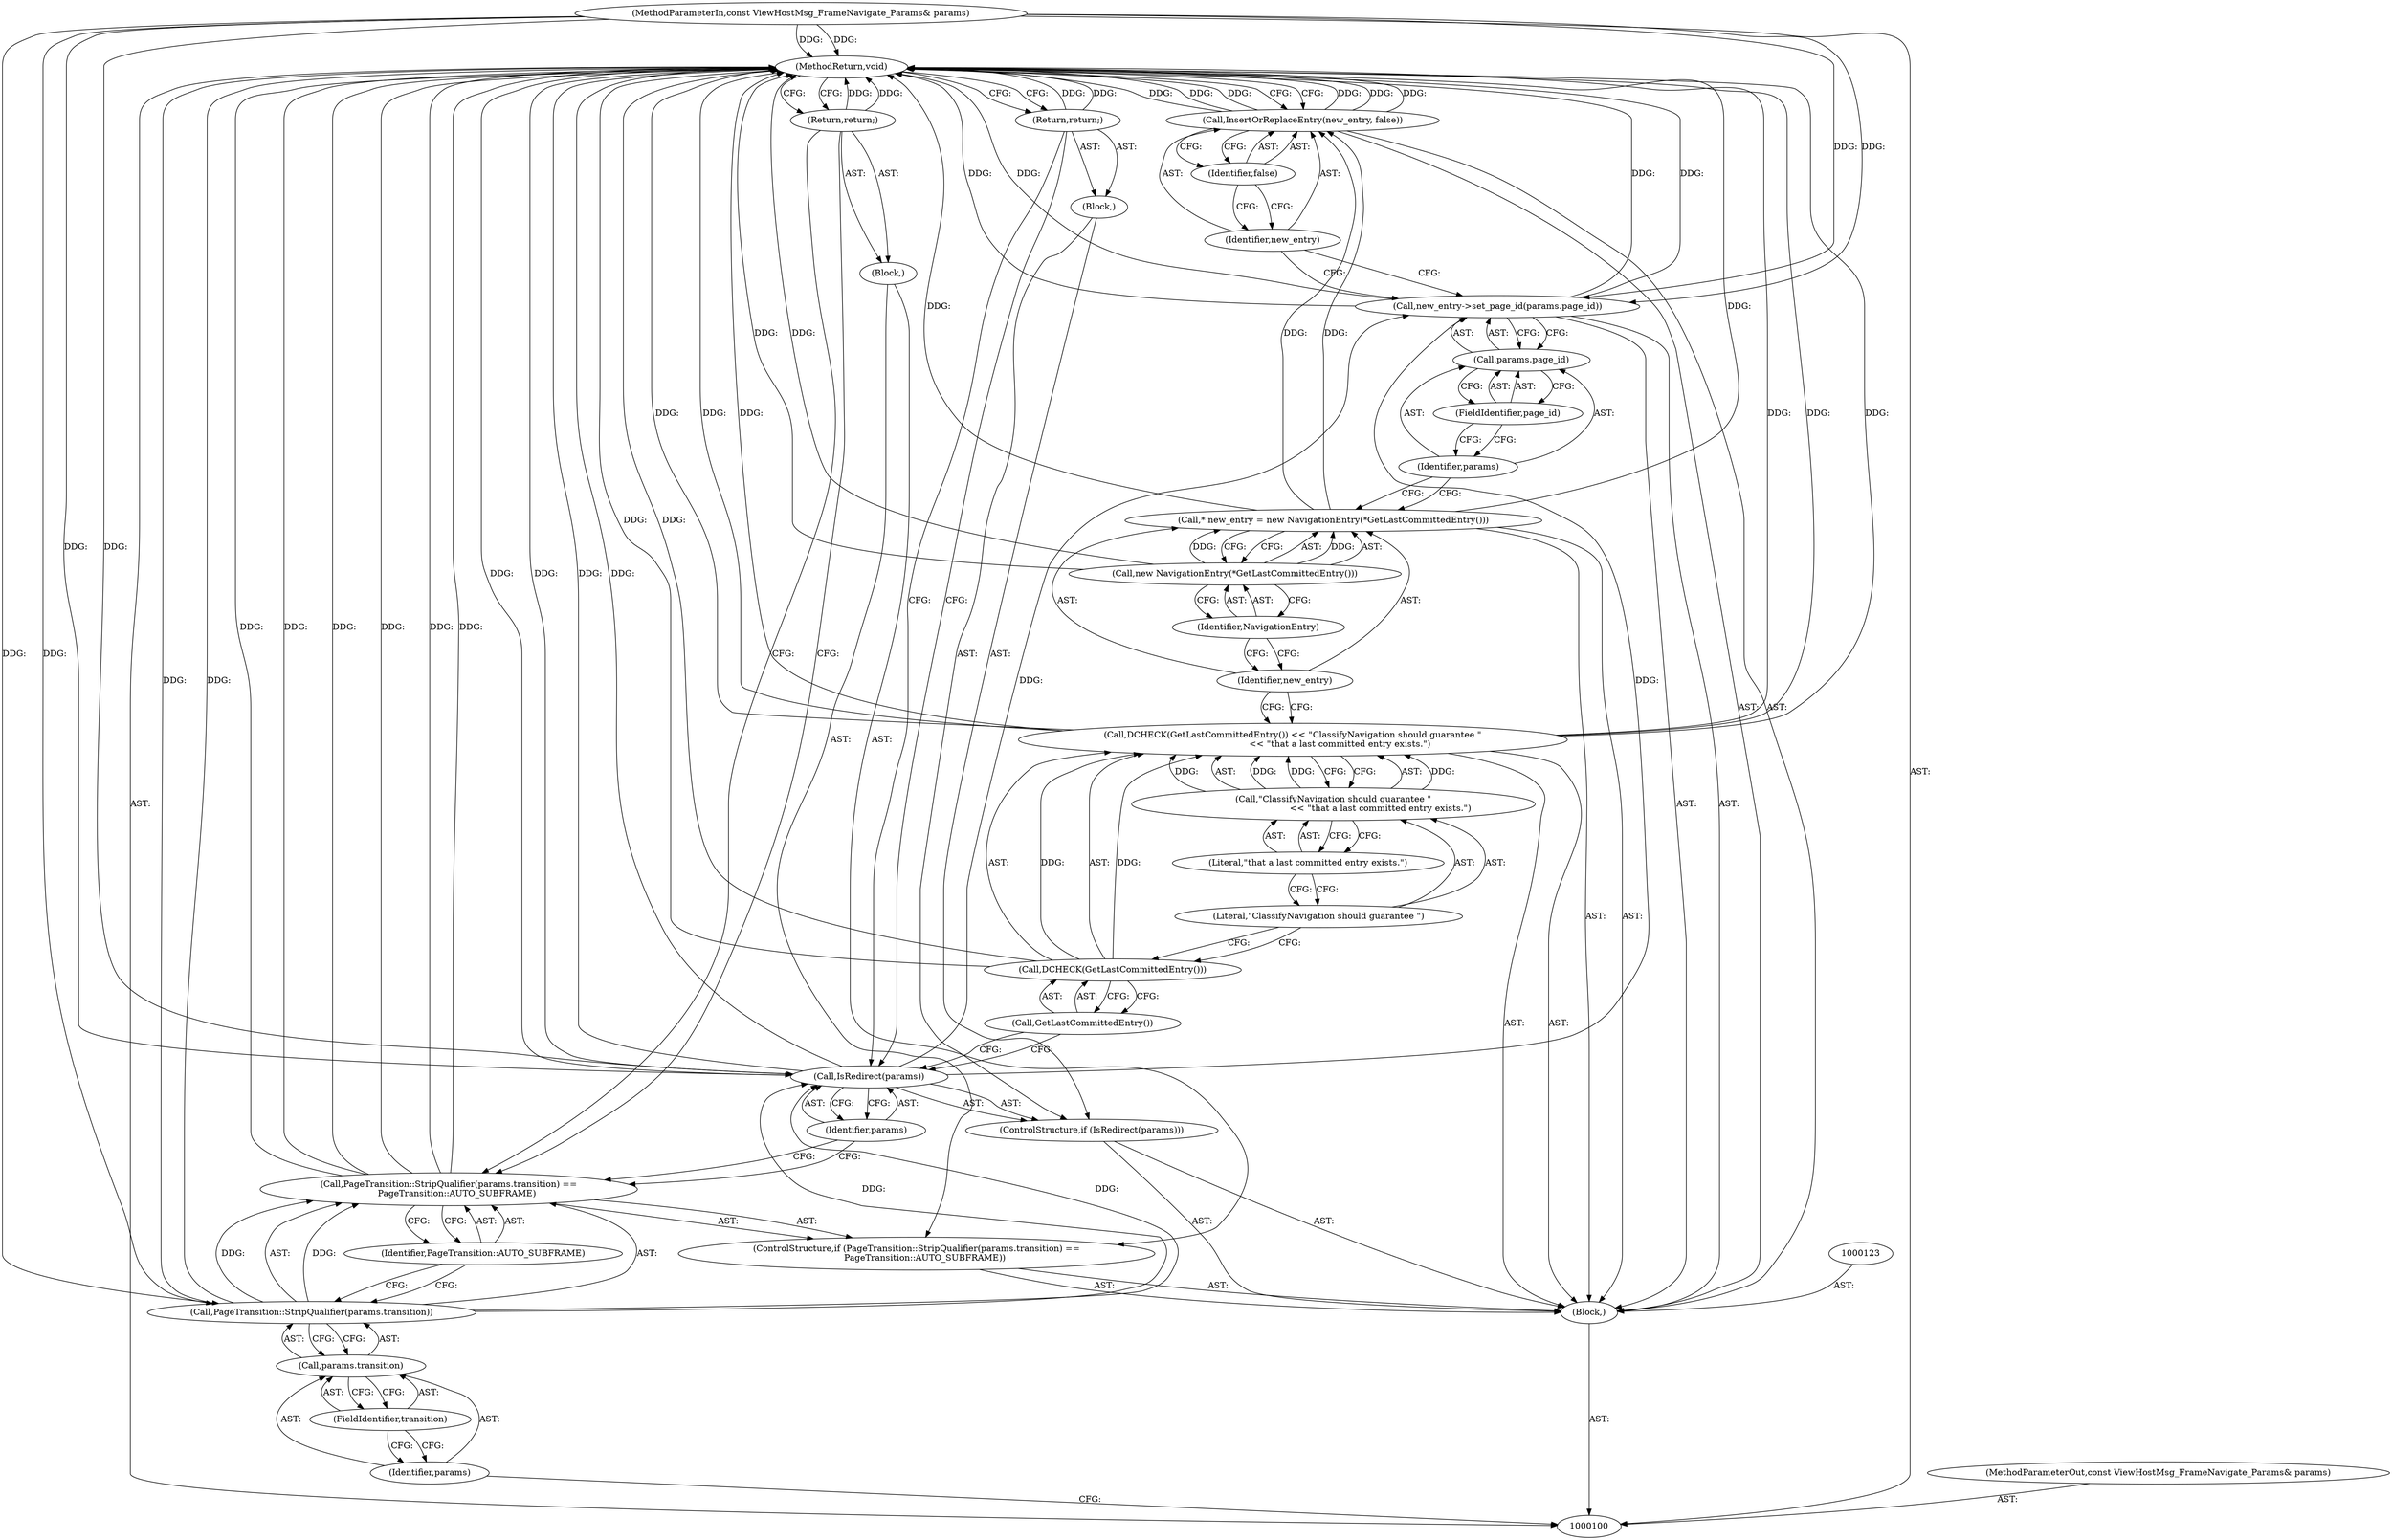 digraph "1_Chrome_b9e2ecab97a8a7f3cce06951ab92a3eaef559206_0" {
"1000135" [label="(MethodReturn,void)"];
"1000117" [label="(Call,DCHECK(GetLastCommittedEntry()) << \"ClassifyNavigation should guarantee \"\n                                  << \"that a last committed entry exists.\")"];
"1000118" [label="(Call,DCHECK(GetLastCommittedEntry()))"];
"1000120" [label="(Call,\"ClassifyNavigation should guarantee \"\n                                  << \"that a last committed entry exists.\")"];
"1000121" [label="(Literal,\"ClassifyNavigation should guarantee \")"];
"1000119" [label="(Call,GetLastCommittedEntry())"];
"1000122" [label="(Literal,\"that a last committed entry exists.\")"];
"1000124" [label="(Call,* new_entry = new NavigationEntry(*GetLastCommittedEntry()))"];
"1000125" [label="(Identifier,new_entry)"];
"1000126" [label="(Call,new NavigationEntry(*GetLastCommittedEntry()))"];
"1000127" [label="(Identifier,NavigationEntry)"];
"1000128" [label="(Call,new_entry->set_page_id(params.page_id))"];
"1000129" [label="(Call,params.page_id)"];
"1000130" [label="(Identifier,params)"];
"1000131" [label="(FieldIdentifier,page_id)"];
"1000132" [label="(Call,InsertOrReplaceEntry(new_entry, false))"];
"1000133" [label="(Identifier,new_entry)"];
"1000134" [label="(Identifier,false)"];
"1000101" [label="(MethodParameterIn,const ViewHostMsg_FrameNavigate_Params& params)"];
"1000190" [label="(MethodParameterOut,const ViewHostMsg_FrameNavigate_Params& params)"];
"1000102" [label="(Block,)"];
"1000103" [label="(ControlStructure,if (PageTransition::StripQualifier(params.transition) ==\n      PageTransition::AUTO_SUBFRAME))"];
"1000106" [label="(Call,params.transition)"];
"1000107" [label="(Identifier,params)"];
"1000108" [label="(FieldIdentifier,transition)"];
"1000104" [label="(Call,PageTransition::StripQualifier(params.transition) ==\n      PageTransition::AUTO_SUBFRAME)"];
"1000105" [label="(Call,PageTransition::StripQualifier(params.transition))"];
"1000110" [label="(Block,)"];
"1000109" [label="(Identifier,PageTransition::AUTO_SUBFRAME)"];
"1000111" [label="(Return,return;)"];
"1000114" [label="(Identifier,params)"];
"1000112" [label="(ControlStructure,if (IsRedirect(params)))"];
"1000115" [label="(Block,)"];
"1000113" [label="(Call,IsRedirect(params))"];
"1000116" [label="(Return,return;)"];
"1000135" -> "1000100"  [label="AST: "];
"1000135" -> "1000111"  [label="CFG: "];
"1000135" -> "1000116"  [label="CFG: "];
"1000135" -> "1000132"  [label="CFG: "];
"1000111" -> "1000135"  [label="DDG: "];
"1000117" -> "1000135"  [label="DDG: "];
"1000117" -> "1000135"  [label="DDG: "];
"1000117" -> "1000135"  [label="DDG: "];
"1000124" -> "1000135"  [label="DDG: "];
"1000104" -> "1000135"  [label="DDG: "];
"1000104" -> "1000135"  [label="DDG: "];
"1000104" -> "1000135"  [label="DDG: "];
"1000113" -> "1000135"  [label="DDG: "];
"1000113" -> "1000135"  [label="DDG: "];
"1000132" -> "1000135"  [label="DDG: "];
"1000132" -> "1000135"  [label="DDG: "];
"1000132" -> "1000135"  [label="DDG: "];
"1000126" -> "1000135"  [label="DDG: "];
"1000128" -> "1000135"  [label="DDG: "];
"1000128" -> "1000135"  [label="DDG: "];
"1000118" -> "1000135"  [label="DDG: "];
"1000101" -> "1000135"  [label="DDG: "];
"1000105" -> "1000135"  [label="DDG: "];
"1000116" -> "1000135"  [label="DDG: "];
"1000117" -> "1000102"  [label="AST: "];
"1000117" -> "1000120"  [label="CFG: "];
"1000118" -> "1000117"  [label="AST: "];
"1000120" -> "1000117"  [label="AST: "];
"1000125" -> "1000117"  [label="CFG: "];
"1000117" -> "1000135"  [label="DDG: "];
"1000117" -> "1000135"  [label="DDG: "];
"1000117" -> "1000135"  [label="DDG: "];
"1000118" -> "1000117"  [label="DDG: "];
"1000120" -> "1000117"  [label="DDG: "];
"1000120" -> "1000117"  [label="DDG: "];
"1000118" -> "1000117"  [label="AST: "];
"1000118" -> "1000119"  [label="CFG: "];
"1000119" -> "1000118"  [label="AST: "];
"1000121" -> "1000118"  [label="CFG: "];
"1000118" -> "1000135"  [label="DDG: "];
"1000118" -> "1000117"  [label="DDG: "];
"1000120" -> "1000117"  [label="AST: "];
"1000120" -> "1000122"  [label="CFG: "];
"1000121" -> "1000120"  [label="AST: "];
"1000122" -> "1000120"  [label="AST: "];
"1000117" -> "1000120"  [label="CFG: "];
"1000120" -> "1000117"  [label="DDG: "];
"1000120" -> "1000117"  [label="DDG: "];
"1000121" -> "1000120"  [label="AST: "];
"1000121" -> "1000118"  [label="CFG: "];
"1000122" -> "1000121"  [label="CFG: "];
"1000119" -> "1000118"  [label="AST: "];
"1000119" -> "1000113"  [label="CFG: "];
"1000118" -> "1000119"  [label="CFG: "];
"1000122" -> "1000120"  [label="AST: "];
"1000122" -> "1000121"  [label="CFG: "];
"1000120" -> "1000122"  [label="CFG: "];
"1000124" -> "1000102"  [label="AST: "];
"1000124" -> "1000126"  [label="CFG: "];
"1000125" -> "1000124"  [label="AST: "];
"1000126" -> "1000124"  [label="AST: "];
"1000130" -> "1000124"  [label="CFG: "];
"1000124" -> "1000135"  [label="DDG: "];
"1000126" -> "1000124"  [label="DDG: "];
"1000124" -> "1000132"  [label="DDG: "];
"1000125" -> "1000124"  [label="AST: "];
"1000125" -> "1000117"  [label="CFG: "];
"1000127" -> "1000125"  [label="CFG: "];
"1000126" -> "1000124"  [label="AST: "];
"1000126" -> "1000127"  [label="CFG: "];
"1000127" -> "1000126"  [label="AST: "];
"1000124" -> "1000126"  [label="CFG: "];
"1000126" -> "1000135"  [label="DDG: "];
"1000126" -> "1000124"  [label="DDG: "];
"1000127" -> "1000126"  [label="AST: "];
"1000127" -> "1000125"  [label="CFG: "];
"1000126" -> "1000127"  [label="CFG: "];
"1000128" -> "1000102"  [label="AST: "];
"1000128" -> "1000129"  [label="CFG: "];
"1000129" -> "1000128"  [label="AST: "];
"1000133" -> "1000128"  [label="CFG: "];
"1000128" -> "1000135"  [label="DDG: "];
"1000128" -> "1000135"  [label="DDG: "];
"1000113" -> "1000128"  [label="DDG: "];
"1000101" -> "1000128"  [label="DDG: "];
"1000129" -> "1000128"  [label="AST: "];
"1000129" -> "1000131"  [label="CFG: "];
"1000130" -> "1000129"  [label="AST: "];
"1000131" -> "1000129"  [label="AST: "];
"1000128" -> "1000129"  [label="CFG: "];
"1000130" -> "1000129"  [label="AST: "];
"1000130" -> "1000124"  [label="CFG: "];
"1000131" -> "1000130"  [label="CFG: "];
"1000131" -> "1000129"  [label="AST: "];
"1000131" -> "1000130"  [label="CFG: "];
"1000129" -> "1000131"  [label="CFG: "];
"1000132" -> "1000102"  [label="AST: "];
"1000132" -> "1000134"  [label="CFG: "];
"1000133" -> "1000132"  [label="AST: "];
"1000134" -> "1000132"  [label="AST: "];
"1000135" -> "1000132"  [label="CFG: "];
"1000132" -> "1000135"  [label="DDG: "];
"1000132" -> "1000135"  [label="DDG: "];
"1000132" -> "1000135"  [label="DDG: "];
"1000124" -> "1000132"  [label="DDG: "];
"1000133" -> "1000132"  [label="AST: "];
"1000133" -> "1000128"  [label="CFG: "];
"1000134" -> "1000133"  [label="CFG: "];
"1000134" -> "1000132"  [label="AST: "];
"1000134" -> "1000133"  [label="CFG: "];
"1000132" -> "1000134"  [label="CFG: "];
"1000101" -> "1000100"  [label="AST: "];
"1000101" -> "1000135"  [label="DDG: "];
"1000101" -> "1000105"  [label="DDG: "];
"1000101" -> "1000113"  [label="DDG: "];
"1000101" -> "1000128"  [label="DDG: "];
"1000190" -> "1000100"  [label="AST: "];
"1000102" -> "1000100"  [label="AST: "];
"1000103" -> "1000102"  [label="AST: "];
"1000112" -> "1000102"  [label="AST: "];
"1000117" -> "1000102"  [label="AST: "];
"1000123" -> "1000102"  [label="AST: "];
"1000124" -> "1000102"  [label="AST: "];
"1000128" -> "1000102"  [label="AST: "];
"1000132" -> "1000102"  [label="AST: "];
"1000103" -> "1000102"  [label="AST: "];
"1000104" -> "1000103"  [label="AST: "];
"1000110" -> "1000103"  [label="AST: "];
"1000106" -> "1000105"  [label="AST: "];
"1000106" -> "1000108"  [label="CFG: "];
"1000107" -> "1000106"  [label="AST: "];
"1000108" -> "1000106"  [label="AST: "];
"1000105" -> "1000106"  [label="CFG: "];
"1000107" -> "1000106"  [label="AST: "];
"1000107" -> "1000100"  [label="CFG: "];
"1000108" -> "1000107"  [label="CFG: "];
"1000108" -> "1000106"  [label="AST: "];
"1000108" -> "1000107"  [label="CFG: "];
"1000106" -> "1000108"  [label="CFG: "];
"1000104" -> "1000103"  [label="AST: "];
"1000104" -> "1000109"  [label="CFG: "];
"1000105" -> "1000104"  [label="AST: "];
"1000109" -> "1000104"  [label="AST: "];
"1000111" -> "1000104"  [label="CFG: "];
"1000114" -> "1000104"  [label="CFG: "];
"1000104" -> "1000135"  [label="DDG: "];
"1000104" -> "1000135"  [label="DDG: "];
"1000104" -> "1000135"  [label="DDG: "];
"1000105" -> "1000104"  [label="DDG: "];
"1000105" -> "1000104"  [label="AST: "];
"1000105" -> "1000106"  [label="CFG: "];
"1000106" -> "1000105"  [label="AST: "];
"1000109" -> "1000105"  [label="CFG: "];
"1000105" -> "1000135"  [label="DDG: "];
"1000105" -> "1000104"  [label="DDG: "];
"1000101" -> "1000105"  [label="DDG: "];
"1000105" -> "1000113"  [label="DDG: "];
"1000110" -> "1000103"  [label="AST: "];
"1000111" -> "1000110"  [label="AST: "];
"1000109" -> "1000104"  [label="AST: "];
"1000109" -> "1000105"  [label="CFG: "];
"1000104" -> "1000109"  [label="CFG: "];
"1000111" -> "1000110"  [label="AST: "];
"1000111" -> "1000104"  [label="CFG: "];
"1000135" -> "1000111"  [label="CFG: "];
"1000111" -> "1000135"  [label="DDG: "];
"1000114" -> "1000113"  [label="AST: "];
"1000114" -> "1000104"  [label="CFG: "];
"1000113" -> "1000114"  [label="CFG: "];
"1000112" -> "1000102"  [label="AST: "];
"1000113" -> "1000112"  [label="AST: "];
"1000115" -> "1000112"  [label="AST: "];
"1000115" -> "1000112"  [label="AST: "];
"1000116" -> "1000115"  [label="AST: "];
"1000113" -> "1000112"  [label="AST: "];
"1000113" -> "1000114"  [label="CFG: "];
"1000114" -> "1000113"  [label="AST: "];
"1000116" -> "1000113"  [label="CFG: "];
"1000119" -> "1000113"  [label="CFG: "];
"1000113" -> "1000135"  [label="DDG: "];
"1000113" -> "1000135"  [label="DDG: "];
"1000105" -> "1000113"  [label="DDG: "];
"1000101" -> "1000113"  [label="DDG: "];
"1000113" -> "1000128"  [label="DDG: "];
"1000116" -> "1000115"  [label="AST: "];
"1000116" -> "1000113"  [label="CFG: "];
"1000135" -> "1000116"  [label="CFG: "];
"1000116" -> "1000135"  [label="DDG: "];
}
